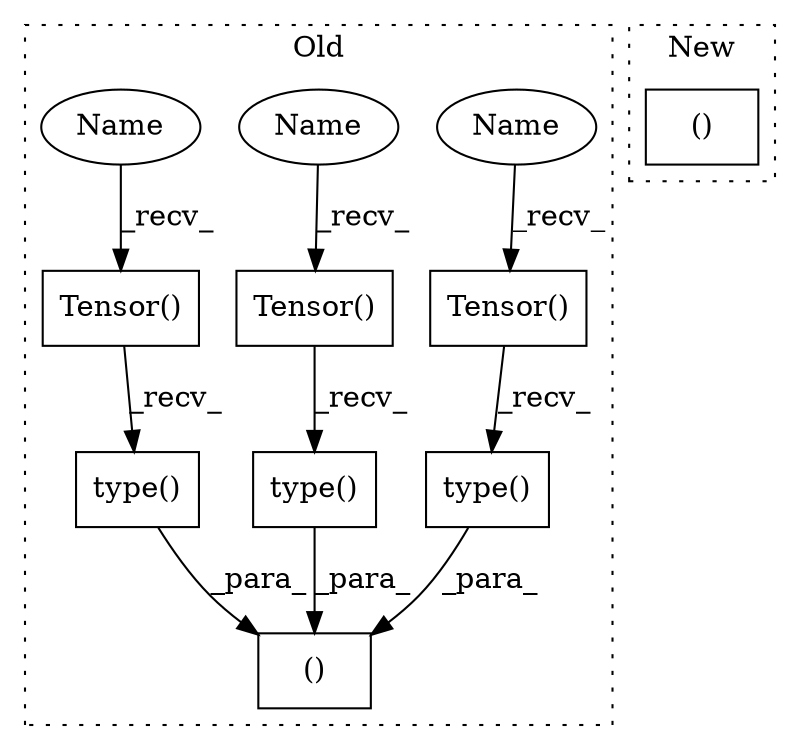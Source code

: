 digraph G {
subgraph cluster0 {
1 [label="type()" a="75" s="2885,2926" l="31,1" shape="box"];
3 [label="()" a="54" s="2802" l="125" shape="box"];
4 [label="type()" a="75" s="2822,2865" l="33,1" shape="box"];
5 [label="Tensor()" a="75" s="2885,2909" l="13,1" shape="box"];
6 [label="Tensor()" a="75" s="2763,2784" l="13,1" shape="box"];
7 [label="type()" a="75" s="2763,2801" l="28,1" shape="box"];
8 [label="Tensor()" a="75" s="2822,2848" l="13,1" shape="box"];
9 [label="Name" a="87" s="2763" l="5" shape="ellipse"];
10 [label="Name" a="87" s="2822" l="5" shape="ellipse"];
11 [label="Name" a="87" s="2885" l="5" shape="ellipse"];
label = "Old";
style="dotted";
}
subgraph cluster1 {
2 [label="()" a="54" s="2699" l="28" shape="box"];
label = "New";
style="dotted";
}
1 -> 3 [label="_para_"];
4 -> 3 [label="_para_"];
5 -> 1 [label="_recv_"];
6 -> 7 [label="_recv_"];
7 -> 3 [label="_para_"];
8 -> 4 [label="_recv_"];
9 -> 6 [label="_recv_"];
10 -> 8 [label="_recv_"];
11 -> 5 [label="_recv_"];
}